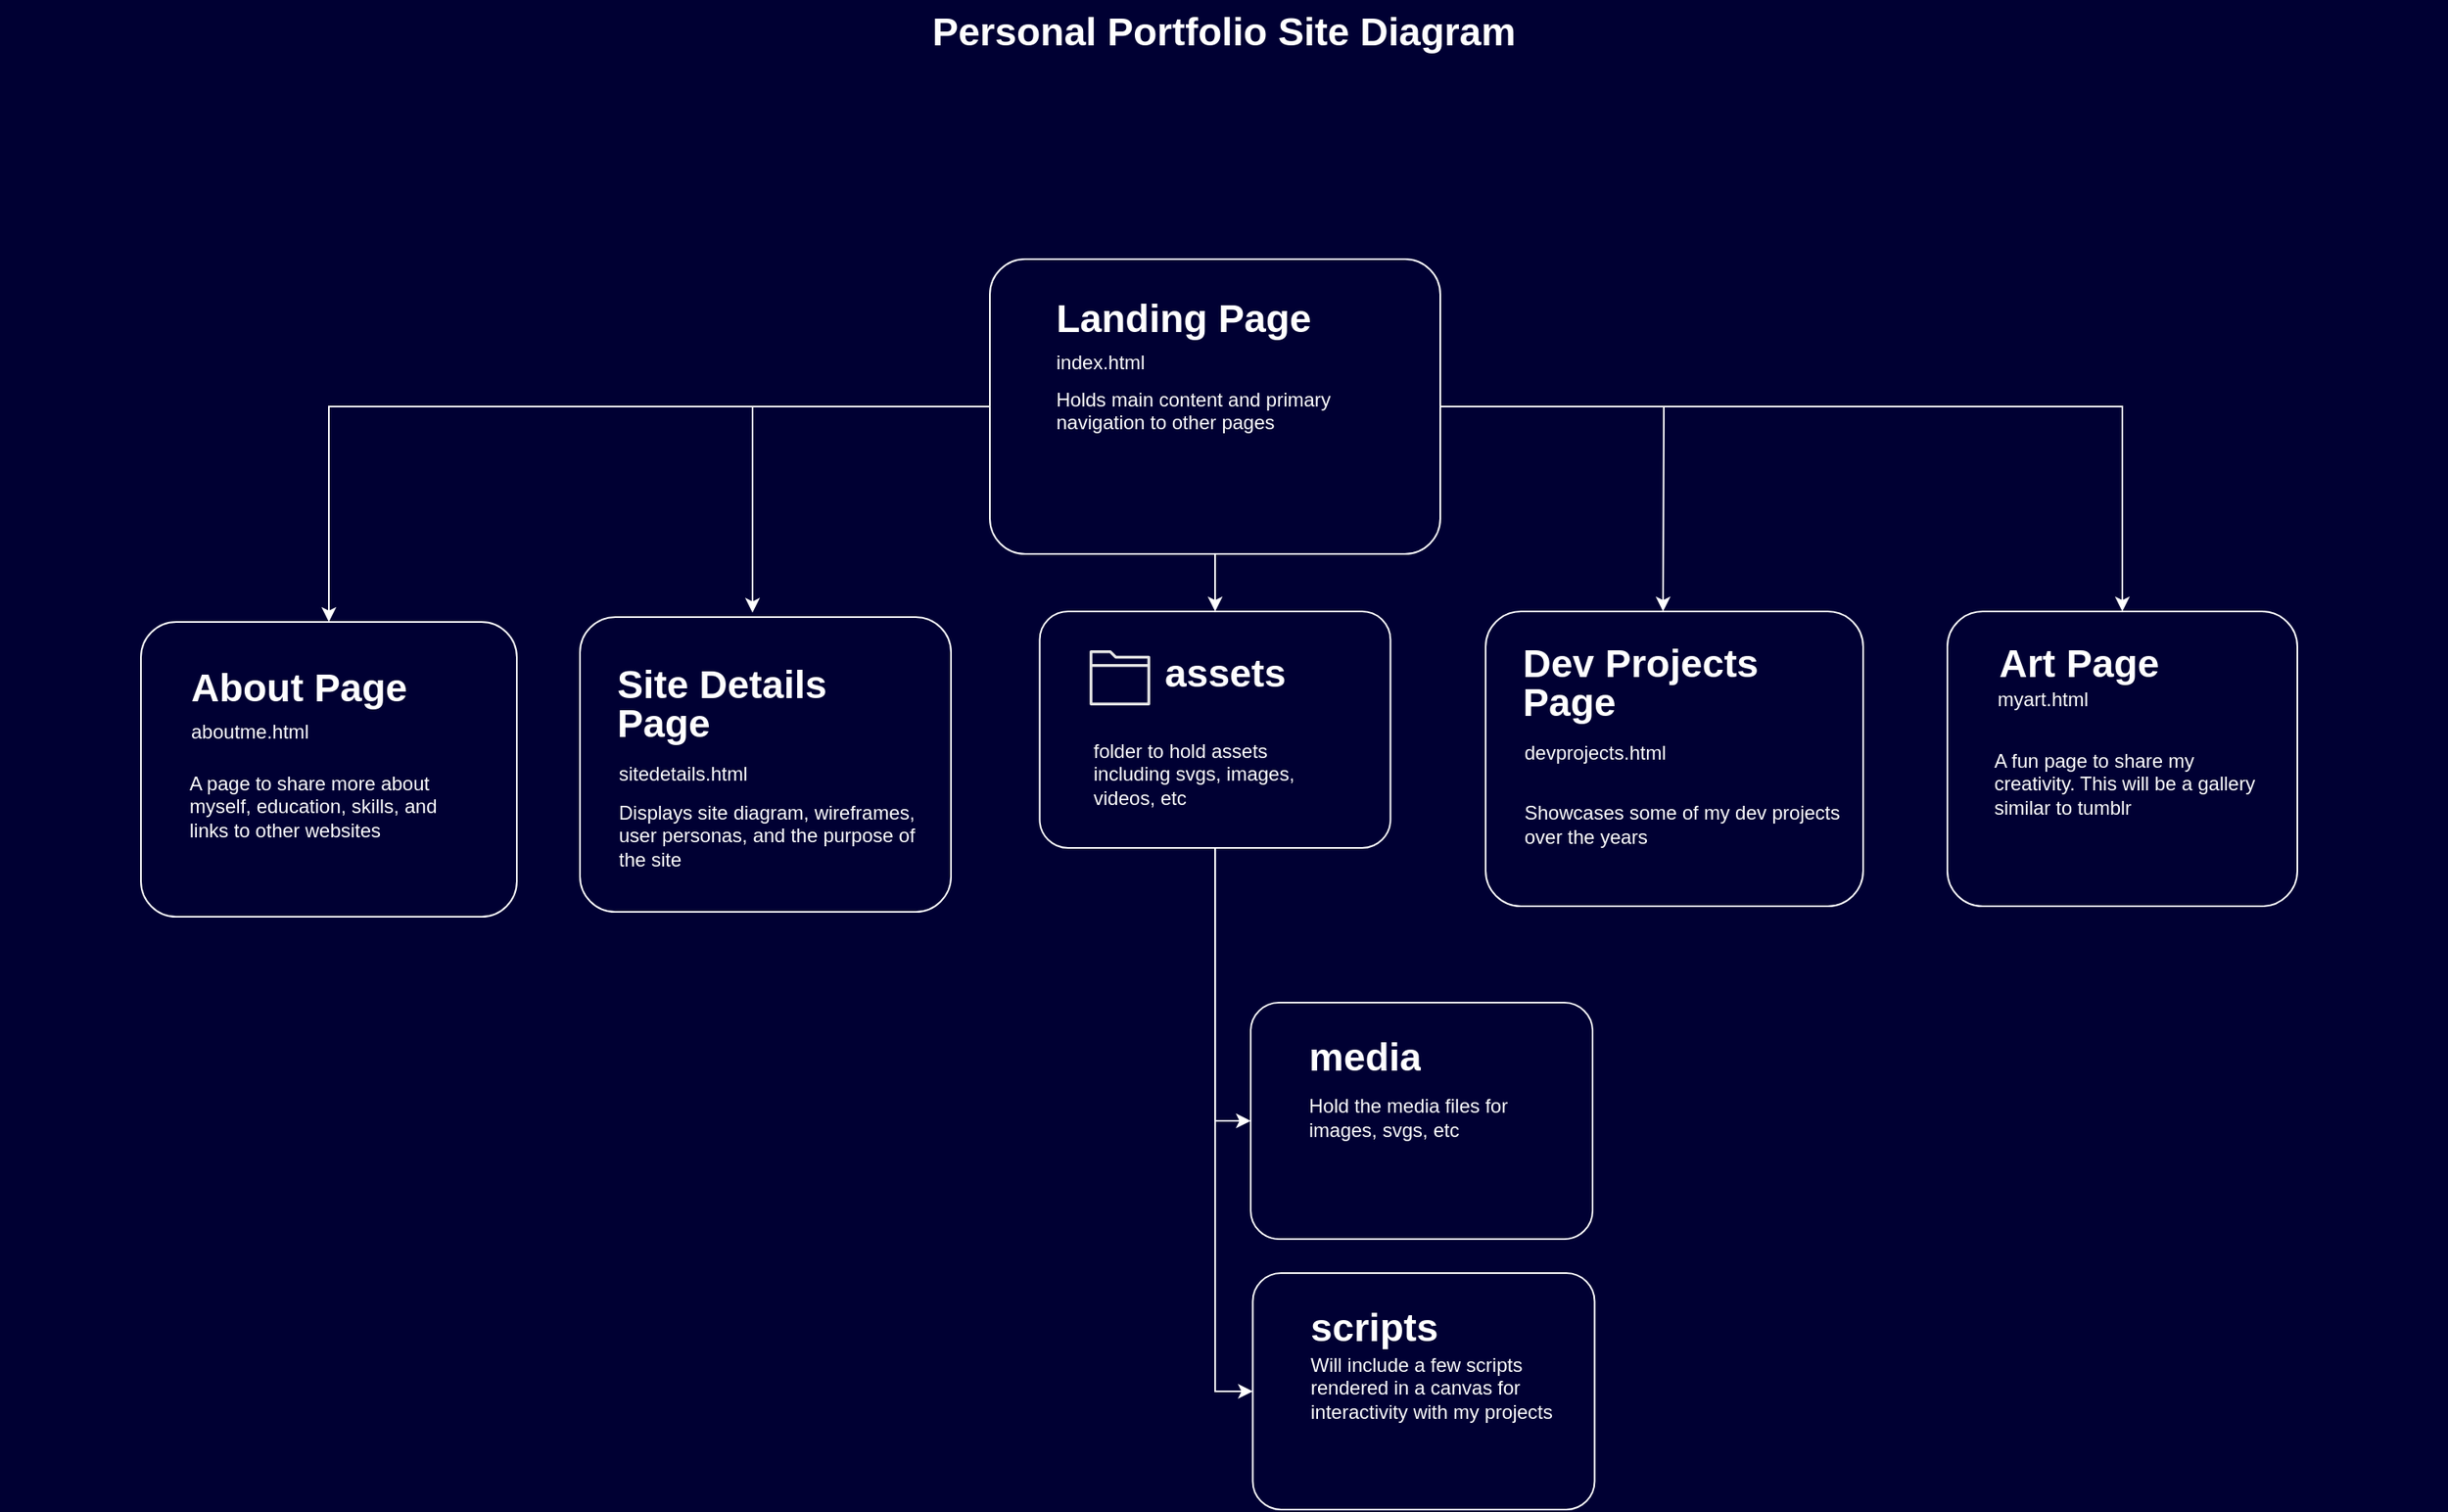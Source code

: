 <mxfile version="22.0.4" type="github">
  <diagram name="Page-1" id="929967ad-93f9-6ef4-fab6-5d389245f69c">
    <mxGraphModel dx="1189" dy="676" grid="0" gridSize="10" guides="1" tooltips="1" connect="1" arrows="1" fold="1" page="1" pageScale="1.5" pageWidth="1169" pageHeight="826" background="#000033" math="0" shadow="0">
      <root>
        <mxCell id="0" style=";html=1;" />
        <mxCell id="1" style=";html=1;" parent="0" />
        <mxCell id="1672d66443f91eb5-23" value="&lt;font color=&quot;#ffffff&quot;&gt;Personal Portfolio Site Diagram&lt;/font&gt;" style="text;html=1;fontSize=24;fontStyle=1;verticalAlign=middle;align=center;" parent="1" vertex="1">
          <mxGeometry x="120" y="40" width="1510" height="40" as="geometry" />
        </mxCell>
        <mxCell id="I3EDX4jBu8Ln861fsa6N-10" style="edgeStyle=orthogonalEdgeStyle;rounded=0;orthogonalLoop=1;jettySize=auto;html=1;entryX=0.5;entryY=0;entryDx=0;entryDy=0;strokeColor=#FFFFFF;" edge="1" parent="1" source="XCRQBAGbuWee2OxwCd0X-1" target="6zt7Fhe0QMiv9Hf3yPAy-8">
          <mxGeometry relative="1" as="geometry">
            <mxPoint x="1524" y="294" as="targetPoint" />
            <Array as="points">
              <mxPoint x="961" y="290" />
              <mxPoint x="1367" y="291" />
            </Array>
          </mxGeometry>
        </mxCell>
        <mxCell id="I3EDX4jBu8Ln861fsa6N-16" style="edgeStyle=orthogonalEdgeStyle;rounded=0;orthogonalLoop=1;jettySize=auto;html=1;entryX=0.5;entryY=0;entryDx=0;entryDy=0;strokeColor=#FFFFFF;" edge="1" parent="1" source="XCRQBAGbuWee2OxwCd0X-1" target="XCRQBAGbuWee2OxwCd0X-4">
          <mxGeometry relative="1" as="geometry">
            <mxPoint x="199.727" y="305.455" as="targetPoint" />
          </mxGeometry>
        </mxCell>
        <mxCell id="I3EDX4jBu8Ln861fsa6N-17" style="edgeStyle=orthogonalEdgeStyle;rounded=0;orthogonalLoop=1;jettySize=auto;html=1;entryX=0.465;entryY=-0.015;entryDx=0;entryDy=0;entryPerimeter=0;strokeColor=#FFFFFF;" edge="1" parent="1" source="XCRQBAGbuWee2OxwCd0X-1" target="6zt7Fhe0QMiv9Hf3yPAy-2">
          <mxGeometry relative="1" as="geometry">
            <mxPoint x="568.333" y="299.667" as="targetPoint" />
          </mxGeometry>
        </mxCell>
        <mxCell id="I3EDX4jBu8Ln861fsa6N-18" style="edgeStyle=orthogonalEdgeStyle;rounded=0;orthogonalLoop=1;jettySize=auto;html=1;entryX=0.5;entryY=0;entryDx=0;entryDy=0;strokeColor=#FFFFFF;" edge="1" parent="1" source="XCRQBAGbuWee2OxwCd0X-1">
          <mxGeometry relative="1" as="geometry">
            <mxPoint x="1146.5" y="417.5" as="targetPoint" />
          </mxGeometry>
        </mxCell>
        <mxCell id="I3EDX4jBu8Ln861fsa6N-20" style="edgeStyle=orthogonalEdgeStyle;rounded=0;orthogonalLoop=1;jettySize=auto;html=1;strokeColor=#FFFFFF;" edge="1" parent="1" source="XCRQBAGbuWee2OxwCd0X-1" target="I3EDX4jBu8Ln861fsa6N-4">
          <mxGeometry relative="1" as="geometry" />
        </mxCell>
        <mxCell id="XCRQBAGbuWee2OxwCd0X-1" value="" style="rounded=1;whiteSpace=wrap;html=1;fillColor=none;arcSize=12;strokeColor=#FFFFFF;" parent="1" vertex="1">
          <mxGeometry x="731" y="200" width="278" height="182" as="geometry" />
        </mxCell>
        <mxCell id="XCRQBAGbuWee2OxwCd0X-3" value="&lt;p style=&quot;line-height: 70%;&quot;&gt;&lt;/p&gt;&lt;h1 style=&quot;line-height: 60%;&quot;&gt;&lt;font color=&quot;#ffffff&quot;&gt;Landing Page&lt;/font&gt;&lt;/h1&gt;&lt;div style=&quot;line-height: 60%;&quot;&gt;&lt;font color=&quot;#ffffff&quot;&gt;index.html&lt;/font&gt;&lt;/div&gt;&lt;p&gt;&lt;font color=&quot;#ffffff&quot;&gt;Holds main content and primary&amp;nbsp; navigation to other pages&lt;/font&gt;&lt;/p&gt;&lt;p&gt;&lt;/p&gt;" style="text;html=1;strokeColor=none;fillColor=none;spacing=5;spacingTop=-20;whiteSpace=wrap;overflow=hidden;rounded=0;" parent="1" vertex="1">
          <mxGeometry x="767" y="224" width="190" height="120" as="geometry" />
        </mxCell>
        <mxCell id="XCRQBAGbuWee2OxwCd0X-4" value="" style="rounded=1;whiteSpace=wrap;html=1;fillColor=none;arcSize=12;strokeColor=#FFFFFF;" parent="1" vertex="1">
          <mxGeometry x="207" y="424" width="232" height="182" as="geometry" />
        </mxCell>
        <mxCell id="XCRQBAGbuWee2OxwCd0X-7" value="&lt;p style=&quot;line-height: 70%;&quot;&gt;&lt;/p&gt;&lt;h1 style=&quot;line-height: 60%;&quot;&gt;&lt;font color=&quot;#ffffff&quot;&gt;About Page&lt;/font&gt;&lt;/h1&gt;&lt;div style=&quot;line-height: 60%;&quot;&gt;&lt;font color=&quot;#ffffff&quot;&gt;aboutme.html&lt;/font&gt;&lt;/div&gt;&lt;p&gt;&lt;br&gt;&lt;/p&gt;&lt;p&gt;&lt;/p&gt;" style="text;html=1;strokeColor=none;fillColor=none;spacing=5;spacingTop=-20;whiteSpace=wrap;overflow=hidden;rounded=0;" parent="1" vertex="1">
          <mxGeometry x="233" y="451.5" width="190" height="55.5" as="geometry" />
        </mxCell>
        <mxCell id="6zt7Fhe0QMiv9Hf3yPAy-1" value="" style="rounded=1;whiteSpace=wrap;html=1;fillColor=none;arcSize=12;strokeColor=#FFFFFF;" parent="1" vertex="1">
          <mxGeometry x="892" y="659" width="211" height="146" as="geometry" />
        </mxCell>
        <mxCell id="6zt7Fhe0QMiv9Hf3yPAy-2" value="" style="rounded=1;whiteSpace=wrap;html=1;fillColor=none;arcSize=12;strokeColor=#FFFFFF;" parent="1" vertex="1">
          <mxGeometry x="478" y="421" width="229" height="182" as="geometry" />
        </mxCell>
        <mxCell id="6zt7Fhe0QMiv9Hf3yPAy-3" value="&lt;p style=&quot;line-height: 70%;&quot;&gt;&lt;/p&gt;&lt;h1 style=&quot;line-height: 100%;&quot;&gt;&lt;font color=&quot;#ffffff&quot;&gt;Site Details Page&lt;/font&gt;&lt;/h1&gt;&lt;p&gt;&lt;/p&gt;" style="text;html=1;strokeColor=none;fillColor=none;spacing=5;spacingTop=-20;whiteSpace=wrap;overflow=hidden;rounded=0;" parent="1" vertex="1">
          <mxGeometry x="496" y="444.5" width="195" height="63" as="geometry" />
        </mxCell>
        <mxCell id="6zt7Fhe0QMiv9Hf3yPAy-5" value="&lt;font color=&quot;#ffffff&quot;&gt;Displays site diagram, wireframes, user personas, and the purpose of the site&lt;/font&gt;" style="text;html=1;strokeColor=none;fillColor=none;align=left;verticalAlign=middle;whiteSpace=wrap;rounded=0;" parent="1" vertex="1">
          <mxGeometry x="500" y="539.5" width="197" height="33" as="geometry" />
        </mxCell>
        <mxCell id="6zt7Fhe0QMiv9Hf3yPAy-6" value="&lt;font color=&quot;#ffffff&quot;&gt;sitedetails.html&lt;/font&gt;" style="text;html=1;strokeColor=none;fillColor=none;align=left;verticalAlign=middle;whiteSpace=wrap;rounded=0;" parent="1" vertex="1">
          <mxGeometry x="500" y="507.5" width="93" height="21" as="geometry" />
        </mxCell>
        <mxCell id="6zt7Fhe0QMiv9Hf3yPAy-8" value="" style="rounded=1;whiteSpace=wrap;html=1;fillColor=none;arcSize=12;strokeColor=#FFFFFF;" parent="1" vertex="1">
          <mxGeometry x="1322" y="417.5" width="216" height="182" as="geometry" />
        </mxCell>
        <mxCell id="6zt7Fhe0QMiv9Hf3yPAy-9" value="&lt;p style=&quot;line-height: 70%;&quot;&gt;&lt;/p&gt;&lt;h1 style=&quot;line-height: 100%;&quot;&gt;&lt;font color=&quot;#ffffff&quot;&gt;Art Page&lt;/font&gt;&lt;/h1&gt;&lt;p&gt;&lt;/p&gt;" style="text;html=1;strokeColor=none;fillColor=none;spacing=5;spacingTop=-20;whiteSpace=wrap;overflow=hidden;rounded=0;" parent="1" vertex="1">
          <mxGeometry x="1348.5" y="431.5" width="195" height="38.5" as="geometry" />
        </mxCell>
        <mxCell id="6zt7Fhe0QMiv9Hf3yPAy-10" value="&lt;font color=&quot;#ffffff&quot;&gt;A fun page to share my creativity. This will be a gallery similar to tumblr&lt;/font&gt;" style="text;html=1;strokeColor=none;fillColor=none;align=left;verticalAlign=middle;whiteSpace=wrap;rounded=0;" parent="1" vertex="1">
          <mxGeometry x="1348.5" y="498" width="171.5" height="52" as="geometry" />
        </mxCell>
        <mxCell id="6zt7Fhe0QMiv9Hf3yPAy-11" value="&lt;font color=&quot;#ffffff&quot;&gt;myart.html&lt;/font&gt;" style="text;html=1;strokeColor=none;fillColor=none;align=left;verticalAlign=middle;whiteSpace=wrap;rounded=0;" parent="1" vertex="1">
          <mxGeometry x="1351" y="461" width="93" height="21" as="geometry" />
        </mxCell>
        <mxCell id="6zt7Fhe0QMiv9Hf3yPAy-17" value="" style="rounded=1;whiteSpace=wrap;html=1;fillColor=none;arcSize=12;strokeColor=#FFFFFF;" parent="1" vertex="1">
          <mxGeometry x="1037" y="417.5" width="233" height="182" as="geometry" />
        </mxCell>
        <mxCell id="6zt7Fhe0QMiv9Hf3yPAy-18" value="&lt;p style=&quot;line-height: 70%;&quot;&gt;&lt;/p&gt;&lt;h1 style=&quot;line-height: 100%;&quot;&gt;&lt;span style=&quot;color: rgb(255, 255, 255); background-color: initial;&quot;&gt;Dev Projects Page&lt;/span&gt;&lt;/h1&gt;&lt;h1 style=&quot;line-height: 60%;&quot;&gt;&lt;br&gt;&lt;/h1&gt;&lt;p&gt;&lt;/p&gt;" style="text;html=1;strokeColor=none;fillColor=none;spacing=5;spacingTop=-20;whiteSpace=wrap;overflow=hidden;rounded=0;" parent="1" vertex="1">
          <mxGeometry x="1054.5" y="431.5" width="195" height="63" as="geometry" />
        </mxCell>
        <mxCell id="6zt7Fhe0QMiv9Hf3yPAy-19" value="&lt;font color=&quot;#ffffff&quot;&gt;Showcases some of my dev projects over the years&lt;/font&gt;" style="text;html=1;strokeColor=none;fillColor=none;align=left;verticalAlign=middle;whiteSpace=wrap;rounded=0;" parent="1" vertex="1">
          <mxGeometry x="1058.5" y="522.5" width="214" height="52" as="geometry" />
        </mxCell>
        <mxCell id="6zt7Fhe0QMiv9Hf3yPAy-20" value="&lt;font color=&quot;#ffffff&quot;&gt;devprojects.html&lt;/font&gt;" style="text;html=1;strokeColor=none;fillColor=none;align=left;verticalAlign=middle;whiteSpace=wrap;rounded=0;" parent="1" vertex="1">
          <mxGeometry x="1058.5" y="494.5" width="93" height="21" as="geometry" />
        </mxCell>
        <mxCell id="6zt7Fhe0QMiv9Hf3yPAy-22" value="&lt;p style=&quot;line-height: 70%;&quot;&gt;&lt;/p&gt;&lt;h1 style=&quot;line-height: 100%;&quot;&gt;&lt;font color=&quot;#ffffff&quot;&gt;media&lt;/font&gt;&lt;/h1&gt;&lt;p&gt;&lt;/p&gt;" style="text;html=1;strokeColor=none;fillColor=none;spacing=5;spacingTop=-20;whiteSpace=wrap;overflow=hidden;rounded=0;" parent="1" vertex="1">
          <mxGeometry x="922.5" y="675" width="101.5" height="33" as="geometry" />
        </mxCell>
        <mxCell id="6zt7Fhe0QMiv9Hf3yPAy-23" value="&lt;font color=&quot;#ffffff&quot;&gt;Hold the media files for images, svgs, etc&lt;/font&gt;" style="text;html=1;strokeColor=none;fillColor=none;align=left;verticalAlign=middle;whiteSpace=wrap;rounded=0;" parent="1" vertex="1">
          <mxGeometry x="926" y="704" width="160" height="52" as="geometry" />
        </mxCell>
        <mxCell id="6zt7Fhe0QMiv9Hf3yPAy-34" value="&lt;font color=&quot;#ffffff&quot;&gt;A page to share more about myself, education, skills, and links to other websites&lt;/font&gt;" style="text;html=1;strokeColor=none;fillColor=none;align=left;verticalAlign=middle;whiteSpace=wrap;rounded=0;" parent="1" vertex="1">
          <mxGeometry x="235" y="523" width="166" height="30" as="geometry" />
        </mxCell>
        <mxCell id="I3EDX4jBu8Ln861fsa6N-29" style="edgeStyle=orthogonalEdgeStyle;rounded=0;orthogonalLoop=1;jettySize=auto;html=1;entryX=0;entryY=0.5;entryDx=0;entryDy=0;strokeColor=#FFFFFF;" edge="1" parent="1" source="I3EDX4jBu8Ln861fsa6N-4" target="I3EDX4jBu8Ln861fsa6N-26">
          <mxGeometry relative="1" as="geometry">
            <mxPoint x="870" y="917.487" as="targetPoint" />
          </mxGeometry>
        </mxCell>
        <mxCell id="I3EDX4jBu8Ln861fsa6N-30" style="edgeStyle=orthogonalEdgeStyle;rounded=0;orthogonalLoop=1;jettySize=auto;html=1;entryX=0;entryY=0.5;entryDx=0;entryDy=0;strokeColor=#FFFFFF;" edge="1" parent="1" source="I3EDX4jBu8Ln861fsa6N-4" target="6zt7Fhe0QMiv9Hf3yPAy-1">
          <mxGeometry relative="1" as="geometry" />
        </mxCell>
        <mxCell id="I3EDX4jBu8Ln861fsa6N-4" value="" style="rounded=1;whiteSpace=wrap;html=1;fillColor=none;arcSize=12;strokeColor=#FFFFFF;" vertex="1" parent="1">
          <mxGeometry x="761.75" y="417.5" width="216.5" height="146" as="geometry" />
        </mxCell>
        <mxCell id="I3EDX4jBu8Ln861fsa6N-6" value="" style="sketch=0;outlineConnect=0;fontColor=#232F3E;gradientColor=none;fillColor=#E6E6E6;strokeColor=none;dashed=0;verticalLabelPosition=bottom;verticalAlign=top;align=center;html=1;fontSize=12;fontStyle=0;aspect=fixed;pointerEvents=1;shape=mxgraph.aws4.folder;" vertex="1" parent="1">
          <mxGeometry x="792.58" y="441.5" width="37.35" height="34" as="geometry" />
        </mxCell>
        <mxCell id="I3EDX4jBu8Ln861fsa6N-21" value="&lt;p style=&quot;line-height: 70%;&quot;&gt;&lt;/p&gt;&lt;h1 style=&quot;line-height: 100%;&quot;&gt;&lt;font color=&quot;#ffffff&quot;&gt;assets&lt;/font&gt;&lt;/h1&gt;&lt;p&gt;&lt;/p&gt;" style="text;html=1;strokeColor=none;fillColor=none;spacing=5;spacingTop=-20;whiteSpace=wrap;overflow=hidden;rounded=0;" vertex="1" parent="1">
          <mxGeometry x="834" y="438.25" width="85" height="40.5" as="geometry" />
        </mxCell>
        <mxCell id="I3EDX4jBu8Ln861fsa6N-25" value="&lt;font color=&quot;#ffffff&quot;&gt;folder to hold assets including svgs, images, videos, etc&lt;/font&gt;" style="text;html=1;strokeColor=none;fillColor=none;align=left;verticalAlign=middle;whiteSpace=wrap;rounded=0;" vertex="1" parent="1">
          <mxGeometry x="792.58" y="497.75" width="144" height="40.5" as="geometry" />
        </mxCell>
        <mxCell id="I3EDX4jBu8Ln861fsa6N-26" value="" style="rounded=1;whiteSpace=wrap;html=1;fillColor=none;arcSize=12;strokeColor=#FFFFFF;" vertex="1" parent="1">
          <mxGeometry x="893.25" y="826" width="211" height="146" as="geometry" />
        </mxCell>
        <mxCell id="I3EDX4jBu8Ln861fsa6N-27" value="&lt;p style=&quot;line-height: 70%;&quot;&gt;&lt;/p&gt;&lt;h1 style=&quot;line-height: 100%;&quot;&gt;&lt;font color=&quot;#ffffff&quot;&gt;scripts&lt;/font&gt;&lt;/h1&gt;&lt;p&gt;&lt;/p&gt;" style="text;html=1;strokeColor=none;fillColor=none;spacing=5;spacingTop=-20;whiteSpace=wrap;overflow=hidden;rounded=0;" vertex="1" parent="1">
          <mxGeometry x="923.75" y="842" width="195" height="33" as="geometry" />
        </mxCell>
        <mxCell id="I3EDX4jBu8Ln861fsa6N-28" value="&lt;font color=&quot;#ffffff&quot;&gt;Will include a few scripts rendered in a canvas for interactivity with my projects&lt;/font&gt;" style="text;html=1;strokeColor=none;fillColor=none;align=left;verticalAlign=middle;whiteSpace=wrap;rounded=0;" vertex="1" parent="1">
          <mxGeometry x="927.25" y="871" width="160" height="52" as="geometry" />
        </mxCell>
      </root>
    </mxGraphModel>
  </diagram>
</mxfile>
